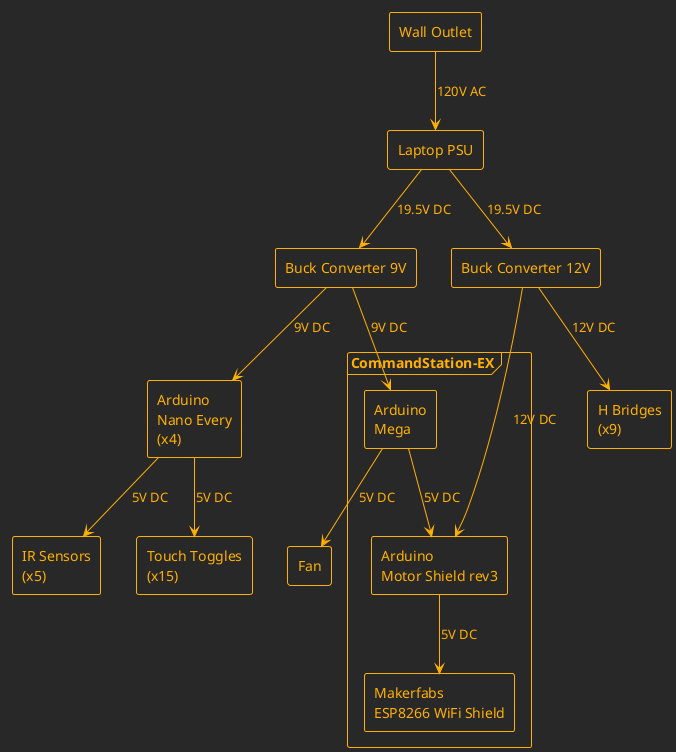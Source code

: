@startuml Power Distribution

!theme crt-amber
skinparam componentStyle rectangle

component [Wall Outlet] as wall
component [Laptop PSU] as psu
component [Buck Converter 9V] as buck9
component [Buck Converter 12V] as buck12
frame "CommandStation-EX" {
    component [Arduino\nMega] as mega
    component [Arduino\nMotor Shield rev3] as motor
    component [Makerfabs\nESP8266 WiFi Shield] as wifi
}
component [Arduino\nNano Every\n(x4)] as nano
component [IR Sensors\n(x5)] as ir
component [H Bridges\n(x9)] as h_bridges
component [Touch Toggles\n(x15)] as touch
component [Fan] as fan

wall --> psu : 120V AC
psu --> buck9 : 19.5V DC
psu --> buck12 : 19.5V DC

buck12 --> h_bridges : 12V DC
buck12 ---> motor : 12V DC

buck9 --> mega : 9V DC
buck9 --> nano : 9V DC

mega --> motor : 5V DC
motor --> wifi : 5V DC
mega --> fan : 5V DC

nano --> ir : 5V DC
nano --> touch : 5V DC

@enduml